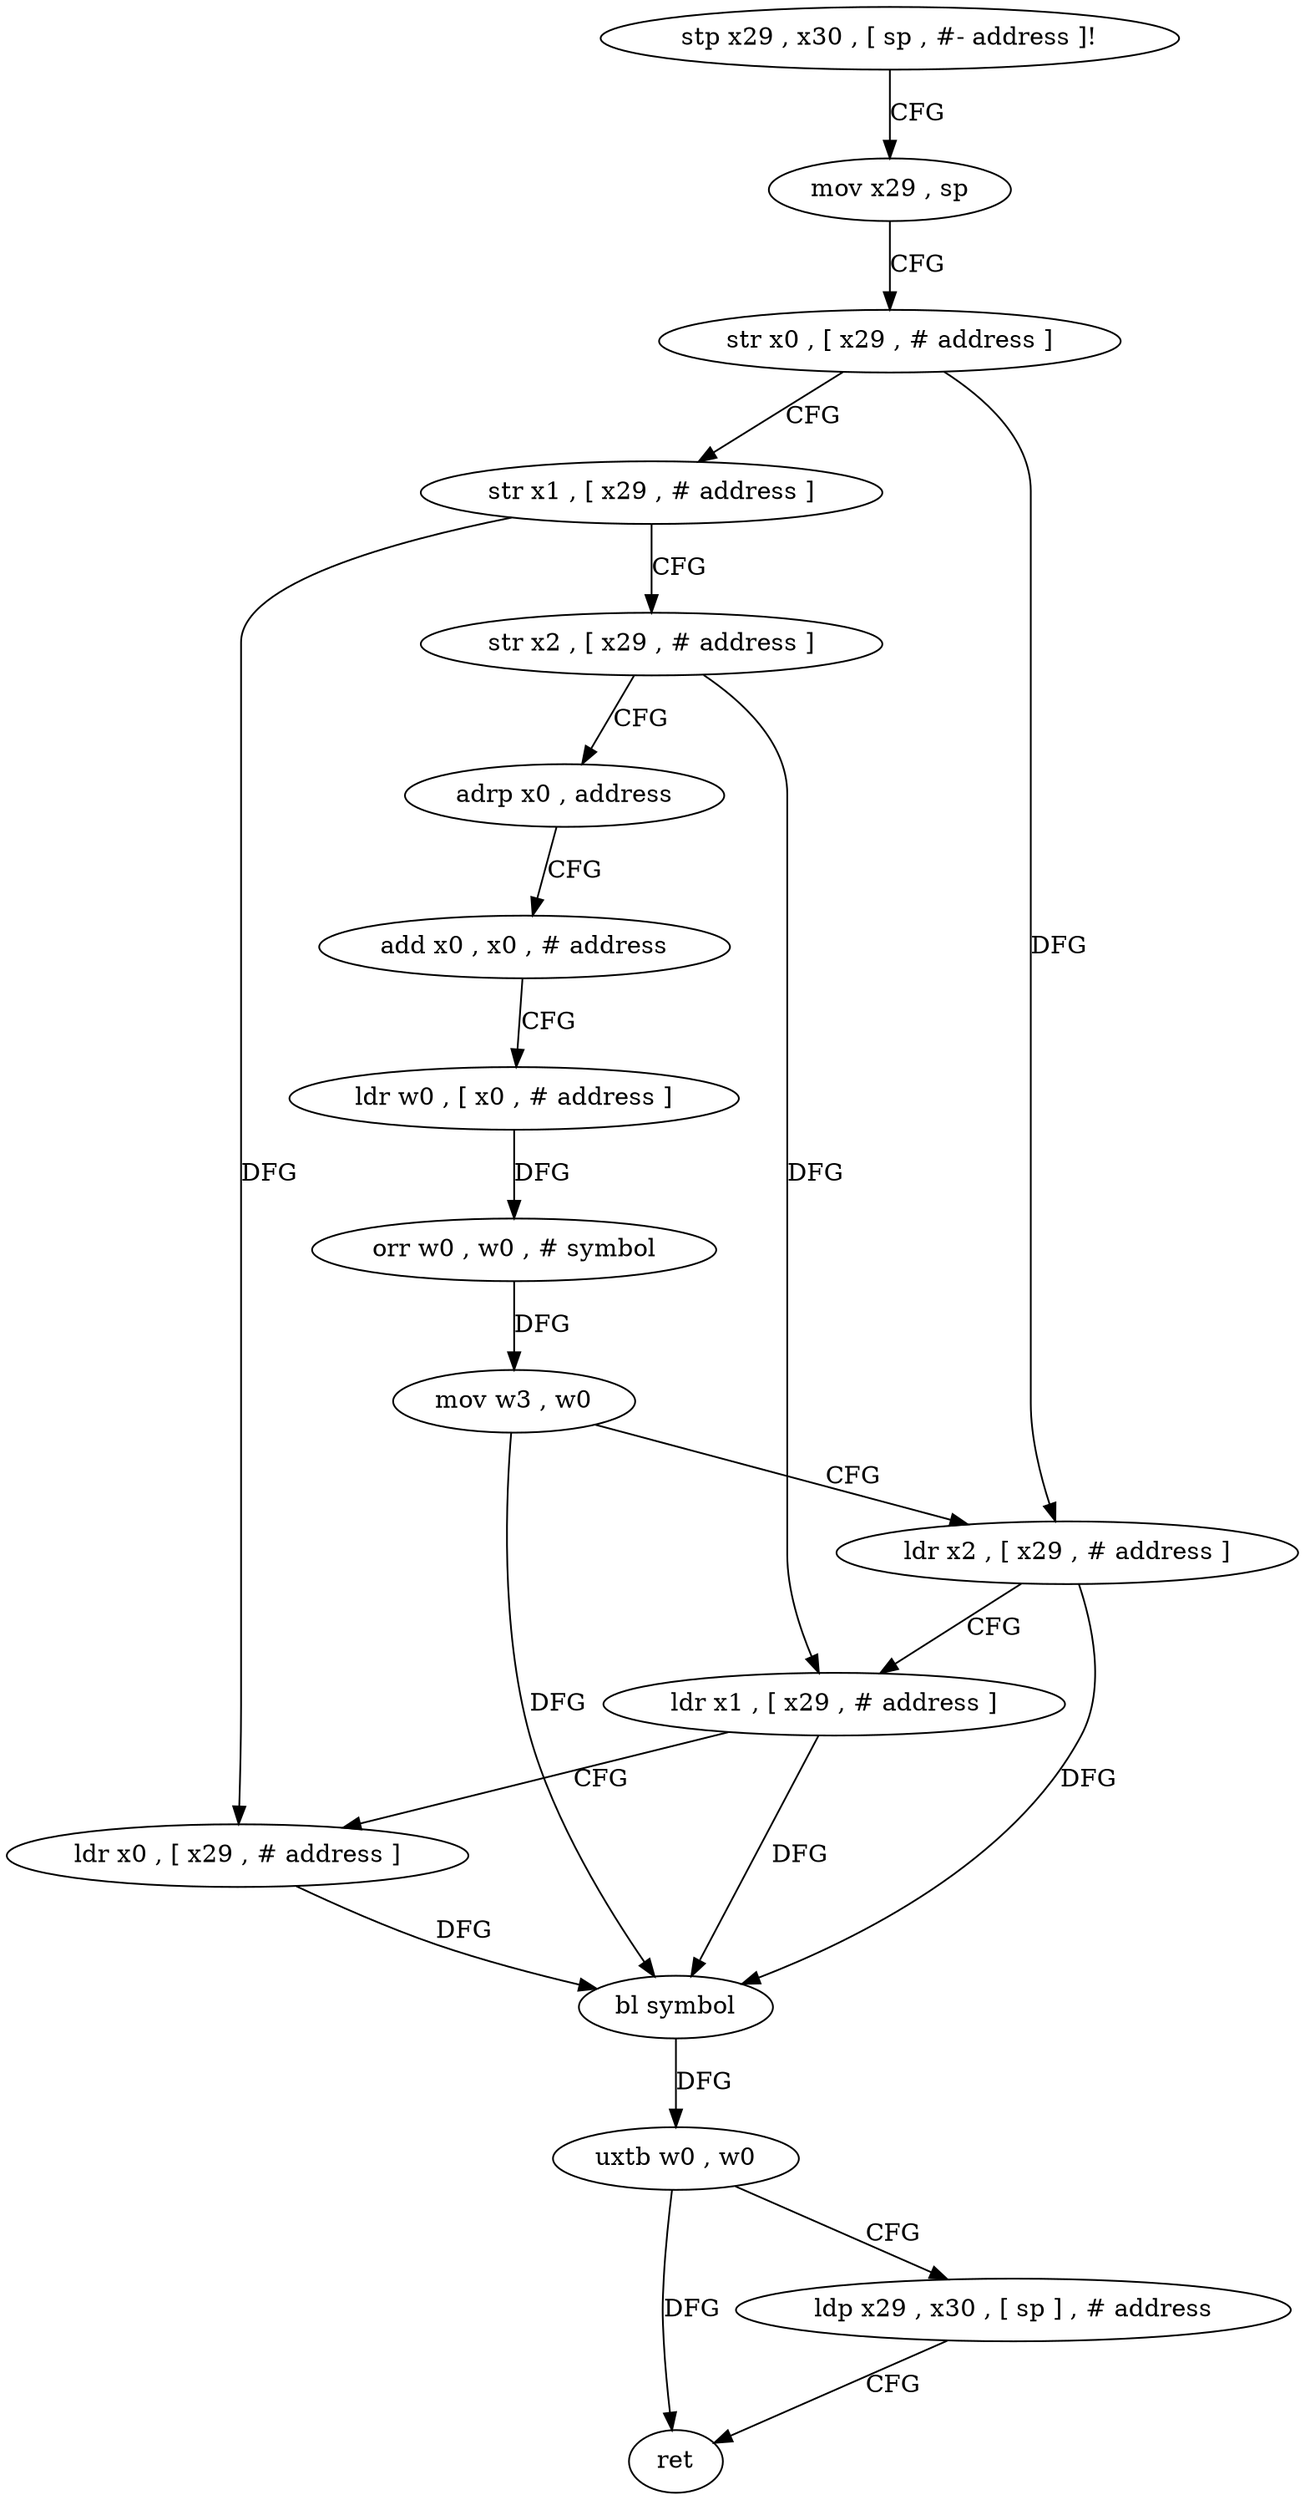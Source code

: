digraph "func" {
"4268276" [label = "stp x29 , x30 , [ sp , #- address ]!" ]
"4268280" [label = "mov x29 , sp" ]
"4268284" [label = "str x0 , [ x29 , # address ]" ]
"4268288" [label = "str x1 , [ x29 , # address ]" ]
"4268292" [label = "str x2 , [ x29 , # address ]" ]
"4268296" [label = "adrp x0 , address" ]
"4268300" [label = "add x0 , x0 , # address" ]
"4268304" [label = "ldr w0 , [ x0 , # address ]" ]
"4268308" [label = "orr w0 , w0 , # symbol" ]
"4268312" [label = "mov w3 , w0" ]
"4268316" [label = "ldr x2 , [ x29 , # address ]" ]
"4268320" [label = "ldr x1 , [ x29 , # address ]" ]
"4268324" [label = "ldr x0 , [ x29 , # address ]" ]
"4268328" [label = "bl symbol" ]
"4268332" [label = "uxtb w0 , w0" ]
"4268336" [label = "ldp x29 , x30 , [ sp ] , # address" ]
"4268340" [label = "ret" ]
"4268276" -> "4268280" [ label = "CFG" ]
"4268280" -> "4268284" [ label = "CFG" ]
"4268284" -> "4268288" [ label = "CFG" ]
"4268284" -> "4268316" [ label = "DFG" ]
"4268288" -> "4268292" [ label = "CFG" ]
"4268288" -> "4268324" [ label = "DFG" ]
"4268292" -> "4268296" [ label = "CFG" ]
"4268292" -> "4268320" [ label = "DFG" ]
"4268296" -> "4268300" [ label = "CFG" ]
"4268300" -> "4268304" [ label = "CFG" ]
"4268304" -> "4268308" [ label = "DFG" ]
"4268308" -> "4268312" [ label = "DFG" ]
"4268312" -> "4268316" [ label = "CFG" ]
"4268312" -> "4268328" [ label = "DFG" ]
"4268316" -> "4268320" [ label = "CFG" ]
"4268316" -> "4268328" [ label = "DFG" ]
"4268320" -> "4268324" [ label = "CFG" ]
"4268320" -> "4268328" [ label = "DFG" ]
"4268324" -> "4268328" [ label = "DFG" ]
"4268328" -> "4268332" [ label = "DFG" ]
"4268332" -> "4268336" [ label = "CFG" ]
"4268332" -> "4268340" [ label = "DFG" ]
"4268336" -> "4268340" [ label = "CFG" ]
}
